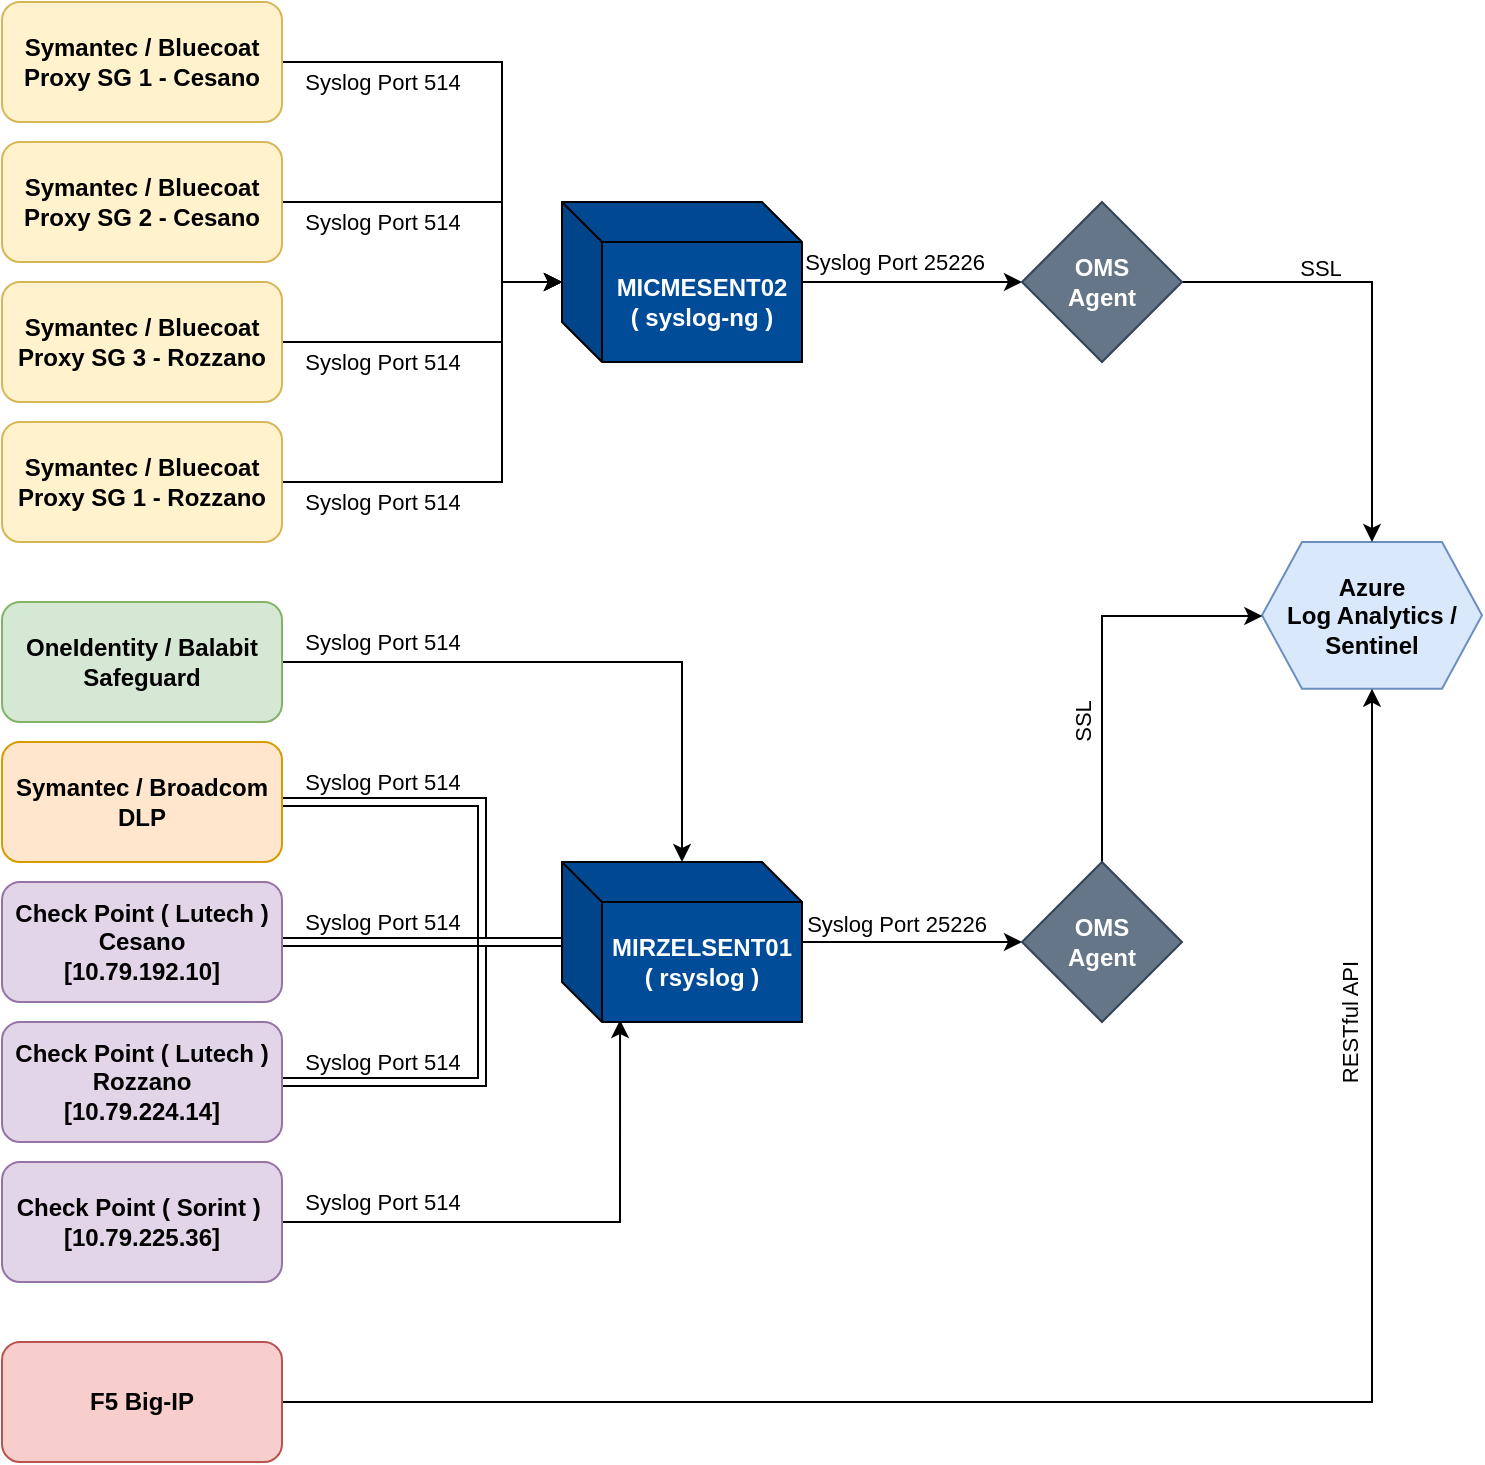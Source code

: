 <mxfile version="20.5.3" type="github">
  <diagram id="C5RBs43oDa-KdzZeNtuy" name="Page-1">
    <mxGraphModel dx="1534" dy="860" grid="1" gridSize="10" guides="1" tooltips="1" connect="1" arrows="1" fold="1" page="1" pageScale="1" pageWidth="827" pageHeight="1169" math="0" shadow="0">
      <root>
        <mxCell id="WIyWlLk6GJQsqaUBKTNV-0" />
        <mxCell id="WIyWlLk6GJQsqaUBKTNV-1" parent="WIyWlLk6GJQsqaUBKTNV-0" />
        <mxCell id="_KTPVVqBxTzUOCGwY2Wl-18" value="" style="edgeStyle=orthogonalEdgeStyle;rounded=0;orthogonalLoop=1;jettySize=auto;html=1;fontColor=#FFFFFF;" edge="1" parent="WIyWlLk6GJQsqaUBKTNV-1" source="_KTPVVqBxTzUOCGwY2Wl-0" target="_KTPVVqBxTzUOCGwY2Wl-15">
          <mxGeometry relative="1" as="geometry">
            <Array as="points">
              <mxPoint x="290" y="70" />
              <mxPoint x="290" y="180" />
            </Array>
          </mxGeometry>
        </mxCell>
        <mxCell id="_KTPVVqBxTzUOCGwY2Wl-0" value="Symantec / Bluecoat Proxy SG 1 - Cesano" style="rounded=1;whiteSpace=wrap;html=1;fontSize=12;glass=0;strokeWidth=1;shadow=0;fillColor=#fff2cc;fontStyle=1;strokeColor=#d6b656;" vertex="1" parent="WIyWlLk6GJQsqaUBKTNV-1">
          <mxGeometry x="40" y="40" width="140" height="60" as="geometry" />
        </mxCell>
        <mxCell id="_KTPVVqBxTzUOCGwY2Wl-19" value="" style="edgeStyle=orthogonalEdgeStyle;rounded=0;orthogonalLoop=1;jettySize=auto;html=1;fontColor=#FFFFFF;" edge="1" parent="WIyWlLk6GJQsqaUBKTNV-1" source="_KTPVVqBxTzUOCGwY2Wl-2" target="_KTPVVqBxTzUOCGwY2Wl-15">
          <mxGeometry relative="1" as="geometry">
            <Array as="points">
              <mxPoint x="290" y="140" />
              <mxPoint x="290" y="180" />
            </Array>
          </mxGeometry>
        </mxCell>
        <mxCell id="_KTPVVqBxTzUOCGwY2Wl-2" value="Symantec / Bluecoat Proxy SG 2 - Cesano" style="rounded=1;whiteSpace=wrap;html=1;fontSize=12;glass=0;strokeWidth=1;shadow=0;fillColor=#fff2cc;fontStyle=1;strokeColor=#d6b656;" vertex="1" parent="WIyWlLk6GJQsqaUBKTNV-1">
          <mxGeometry x="40" y="110" width="140" height="60" as="geometry" />
        </mxCell>
        <mxCell id="_KTPVVqBxTzUOCGwY2Wl-28" value="" style="edgeStyle=orthogonalEdgeStyle;rounded=0;orthogonalLoop=1;jettySize=auto;html=1;fontColor=#FFFFFF;" edge="1" parent="WIyWlLk6GJQsqaUBKTNV-1" source="_KTPVVqBxTzUOCGwY2Wl-3" target="_KTPVVqBxTzUOCGwY2Wl-15">
          <mxGeometry relative="1" as="geometry">
            <mxPoint x="260" y="580" as="targetPoint" />
            <Array as="points">
              <mxPoint x="290" y="210" />
              <mxPoint x="290" y="180" />
            </Array>
          </mxGeometry>
        </mxCell>
        <mxCell id="_KTPVVqBxTzUOCGwY2Wl-3" value="Symantec / Bluecoat Proxy SG 3 - Rozzano" style="rounded=1;whiteSpace=wrap;html=1;fontSize=12;glass=0;strokeWidth=1;shadow=0;fillColor=#fff2cc;fontStyle=1;strokeColor=#d6b656;" vertex="1" parent="WIyWlLk6GJQsqaUBKTNV-1">
          <mxGeometry x="40" y="180" width="140" height="60" as="geometry" />
        </mxCell>
        <mxCell id="_KTPVVqBxTzUOCGwY2Wl-30" value="" style="edgeStyle=orthogonalEdgeStyle;rounded=0;orthogonalLoop=1;jettySize=auto;html=1;fontColor=#FFFFFF;" edge="1" parent="WIyWlLk6GJQsqaUBKTNV-1" source="_KTPVVqBxTzUOCGwY2Wl-4" target="_KTPVVqBxTzUOCGwY2Wl-15">
          <mxGeometry relative="1" as="geometry">
            <mxPoint x="260" y="650" as="targetPoint" />
            <Array as="points">
              <mxPoint x="290" y="280" />
              <mxPoint x="290" y="180" />
            </Array>
          </mxGeometry>
        </mxCell>
        <mxCell id="_KTPVVqBxTzUOCGwY2Wl-4" value="Symantec / Bluecoat Proxy SG 1 - Rozzano" style="rounded=1;whiteSpace=wrap;html=1;fontSize=12;glass=0;strokeWidth=1;shadow=0;fillColor=#fff2cc;fontStyle=1;strokeColor=#d6b656;" vertex="1" parent="WIyWlLk6GJQsqaUBKTNV-1">
          <mxGeometry x="40" y="250" width="140" height="60" as="geometry" />
        </mxCell>
        <mxCell id="_KTPVVqBxTzUOCGwY2Wl-52" value="" style="edgeStyle=orthogonalEdgeStyle;shape=link;rounded=0;orthogonalLoop=1;jettySize=auto;html=1;fontColor=#000000;" edge="1" parent="WIyWlLk6GJQsqaUBKTNV-1" source="_KTPVVqBxTzUOCGwY2Wl-8" target="_KTPVVqBxTzUOCGwY2Wl-14">
          <mxGeometry relative="1" as="geometry">
            <mxPoint x="260" y="580" as="targetPoint" />
            <Array as="points">
              <mxPoint x="280" y="580" />
              <mxPoint x="280" y="510" />
            </Array>
          </mxGeometry>
        </mxCell>
        <mxCell id="_KTPVVqBxTzUOCGwY2Wl-8" value="Check Point ( Lutech ) Rozzano&lt;br&gt;[10.79.224.14]" style="rounded=1;whiteSpace=wrap;html=1;fontSize=12;glass=0;strokeWidth=1;shadow=0;fillColor=#e1d5e7;fontStyle=1;strokeColor=#9673a6;" vertex="1" parent="WIyWlLk6GJQsqaUBKTNV-1">
          <mxGeometry x="40" y="550" width="140" height="60" as="geometry" />
        </mxCell>
        <mxCell id="_KTPVVqBxTzUOCGwY2Wl-50" value="" style="edgeStyle=orthogonalEdgeStyle;shape=link;rounded=0;orthogonalLoop=1;jettySize=auto;html=1;fontColor=#000000;" edge="1" parent="WIyWlLk6GJQsqaUBKTNV-1" source="_KTPVVqBxTzUOCGwY2Wl-12" target="_KTPVVqBxTzUOCGwY2Wl-14">
          <mxGeometry relative="1" as="geometry">
            <mxPoint x="270" y="510" as="targetPoint" />
          </mxGeometry>
        </mxCell>
        <mxCell id="_KTPVVqBxTzUOCGwY2Wl-12" value="Check Point ( Lutech ) Cesano&lt;br&gt;[10.79.192.10]" style="rounded=1;whiteSpace=wrap;html=1;fontSize=12;glass=0;strokeWidth=1;shadow=0;fillColor=#e1d5e7;fontStyle=1;strokeColor=#9673a6;" vertex="1" parent="WIyWlLk6GJQsqaUBKTNV-1">
          <mxGeometry x="40" y="480" width="140" height="60" as="geometry" />
        </mxCell>
        <mxCell id="_KTPVVqBxTzUOCGwY2Wl-26" value="" style="edgeStyle=orthogonalEdgeStyle;rounded=0;orthogonalLoop=1;jettySize=auto;html=1;fontColor=#FFFFFF;entryX=0.242;entryY=0.988;entryDx=0;entryDy=0;entryPerimeter=0;" edge="1" parent="WIyWlLk6GJQsqaUBKTNV-1" source="_KTPVVqBxTzUOCGwY2Wl-13" target="_KTPVVqBxTzUOCGwY2Wl-14">
          <mxGeometry relative="1" as="geometry" />
        </mxCell>
        <mxCell id="_KTPVVqBxTzUOCGwY2Wl-13" value="Check Point ( Sorint )&amp;nbsp;&lt;br&gt;[10.79.225.36]" style="rounded=1;whiteSpace=wrap;html=1;fontSize=12;glass=0;strokeWidth=1;shadow=0;fillColor=#e1d5e7;fontStyle=1;strokeColor=#9673a6;" vertex="1" parent="WIyWlLk6GJQsqaUBKTNV-1">
          <mxGeometry x="40" y="620" width="140" height="60" as="geometry" />
        </mxCell>
        <mxCell id="_KTPVVqBxTzUOCGwY2Wl-33" value="" style="edgeStyle=orthogonalEdgeStyle;rounded=0;orthogonalLoop=1;jettySize=auto;html=1;fontColor=#FFFFFF;" edge="1" parent="WIyWlLk6GJQsqaUBKTNV-1" source="_KTPVVqBxTzUOCGwY2Wl-14" target="_KTPVVqBxTzUOCGwY2Wl-57">
          <mxGeometry relative="1" as="geometry">
            <mxPoint x="500" y="510" as="targetPoint" />
          </mxGeometry>
        </mxCell>
        <mxCell id="_KTPVVqBxTzUOCGwY2Wl-14" value="MIRZELSENT01&lt;br&gt;( rsyslog )" style="shape=cube;whiteSpace=wrap;html=1;boundedLbl=1;backgroundOutline=1;darkOpacity=0.05;darkOpacity2=0.1;fontColor=#FFFFFF;fillColor=#004C99;fontStyle=1" vertex="1" parent="WIyWlLk6GJQsqaUBKTNV-1">
          <mxGeometry x="320" y="470" width="120" height="80" as="geometry" />
        </mxCell>
        <mxCell id="_KTPVVqBxTzUOCGwY2Wl-34" style="edgeStyle=orthogonalEdgeStyle;rounded=0;orthogonalLoop=1;jettySize=auto;html=1;fontColor=#FFFFFF;" edge="1" parent="WIyWlLk6GJQsqaUBKTNV-1" source="_KTPVVqBxTzUOCGwY2Wl-15" target="_KTPVVqBxTzUOCGwY2Wl-56">
          <mxGeometry relative="1" as="geometry">
            <mxPoint x="490" y="180" as="targetPoint" />
          </mxGeometry>
        </mxCell>
        <mxCell id="_KTPVVqBxTzUOCGwY2Wl-15" value="MICMESENT02&lt;br&gt;( syslog-ng )" style="shape=cube;whiteSpace=wrap;html=1;boundedLbl=1;backgroundOutline=1;darkOpacity=0.05;darkOpacity2=0.1;fontColor=#FFFFFF;fillColor=#004C99;fontStyle=1" vertex="1" parent="WIyWlLk6GJQsqaUBKTNV-1">
          <mxGeometry x="320" y="140" width="120" height="80" as="geometry" />
        </mxCell>
        <mxCell id="_KTPVVqBxTzUOCGwY2Wl-23" value="" style="edgeStyle=orthogonalEdgeStyle;rounded=0;orthogonalLoop=1;jettySize=auto;html=1;fontColor=#FFFFFF;shape=link;" edge="1" parent="WIyWlLk6GJQsqaUBKTNV-1" source="_KTPVVqBxTzUOCGwY2Wl-16" target="_KTPVVqBxTzUOCGwY2Wl-14">
          <mxGeometry relative="1" as="geometry">
            <mxPoint x="260" y="300" as="targetPoint" />
            <Array as="points">
              <mxPoint x="280" y="440" />
              <mxPoint x="280" y="510" />
            </Array>
          </mxGeometry>
        </mxCell>
        <mxCell id="_KTPVVqBxTzUOCGwY2Wl-16" value="Symantec / Broadcom DLP" style="rounded=1;whiteSpace=wrap;html=1;fontSize=12;glass=0;strokeWidth=1;shadow=0;fillColor=#ffe6cc;fontStyle=1;strokeColor=#d79b00;" vertex="1" parent="WIyWlLk6GJQsqaUBKTNV-1">
          <mxGeometry x="40" y="410" width="140" height="60" as="geometry" />
        </mxCell>
        <mxCell id="_KTPVVqBxTzUOCGwY2Wl-21" value="" style="edgeStyle=orthogonalEdgeStyle;rounded=0;orthogonalLoop=1;jettySize=auto;html=1;fontColor=#FFFFFF;" edge="1" parent="WIyWlLk6GJQsqaUBKTNV-1" source="_KTPVVqBxTzUOCGwY2Wl-17" target="_KTPVVqBxTzUOCGwY2Wl-14">
          <mxGeometry relative="1" as="geometry">
            <mxPoint x="260" y="230" as="targetPoint" />
          </mxGeometry>
        </mxCell>
        <mxCell id="_KTPVVqBxTzUOCGwY2Wl-17" value="OneIdentity / Balabit Safeguard" style="rounded=1;whiteSpace=wrap;html=1;fontSize=12;glass=0;strokeWidth=1;shadow=0;fillColor=#d5e8d4;fontStyle=1;strokeColor=#82b366;" vertex="1" parent="WIyWlLk6GJQsqaUBKTNV-1">
          <mxGeometry x="40" y="340" width="140" height="60" as="geometry" />
        </mxCell>
        <mxCell id="_KTPVVqBxTzUOCGwY2Wl-31" value="Azure&lt;br&gt;Log Analytics / Sentinel" style="shape=hexagon;perimeter=hexagonPerimeter2;whiteSpace=wrap;html=1;fixedSize=1;fillColor=#dae8fc;strokeColor=#6c8ebf;fontStyle=1" vertex="1" parent="WIyWlLk6GJQsqaUBKTNV-1">
          <mxGeometry x="670" y="310.0" width="110" height="73.33" as="geometry" />
        </mxCell>
        <mxCell id="_KTPVVqBxTzUOCGwY2Wl-36" style="edgeStyle=orthogonalEdgeStyle;rounded=0;orthogonalLoop=1;jettySize=auto;html=1;fontColor=#FFFFFF;" edge="1" parent="WIyWlLk6GJQsqaUBKTNV-1" source="_KTPVVqBxTzUOCGwY2Wl-35" target="_KTPVVqBxTzUOCGwY2Wl-31">
          <mxGeometry relative="1" as="geometry" />
        </mxCell>
        <mxCell id="_KTPVVqBxTzUOCGwY2Wl-37" value="&lt;font color=&quot;#000000&quot;&gt;RESTful API&lt;/font&gt;" style="edgeLabel;html=1;align=center;verticalAlign=middle;resizable=0;points=[];fontColor=#FFFFFF;rotation=-90;labelBackgroundColor=none;" vertex="1" connectable="0" parent="_KTPVVqBxTzUOCGwY2Wl-36">
          <mxGeometry x="0.314" y="3" relative="1" as="geometry">
            <mxPoint x="-8" y="-142" as="offset" />
          </mxGeometry>
        </mxCell>
        <mxCell id="_KTPVVqBxTzUOCGwY2Wl-35" value="F5 Big-IP" style="rounded=1;whiteSpace=wrap;html=1;fontSize=12;glass=0;strokeWidth=1;shadow=0;fillColor=#f8cecc;fontStyle=1;strokeColor=#b85450;" vertex="1" parent="WIyWlLk6GJQsqaUBKTNV-1">
          <mxGeometry x="40" y="710" width="140" height="60" as="geometry" />
        </mxCell>
        <mxCell id="_KTPVVqBxTzUOCGwY2Wl-38" value="&lt;font color=&quot;#000000&quot;&gt;Syslog Port 514&lt;/font&gt;" style="edgeLabel;html=1;align=center;verticalAlign=middle;resizable=0;points=[];fontColor=#FFFFFF;rotation=0;labelBackgroundColor=none;" vertex="1" connectable="0" parent="WIyWlLk6GJQsqaUBKTNV-1">
          <mxGeometry x="230" y="640" as="geometry" />
        </mxCell>
        <mxCell id="_KTPVVqBxTzUOCGwY2Wl-41" value="&lt;font color=&quot;#000000&quot;&gt;Syslog Port 514&lt;/font&gt;" style="edgeLabel;html=1;align=center;verticalAlign=middle;resizable=0;points=[];fontColor=#FFFFFF;rotation=0;labelBackgroundColor=none;" vertex="1" connectable="0" parent="WIyWlLk6GJQsqaUBKTNV-1">
          <mxGeometry x="230" y="290" as="geometry" />
        </mxCell>
        <mxCell id="_KTPVVqBxTzUOCGwY2Wl-42" value="&lt;font color=&quot;#000000&quot;&gt;Syslog Port 514&lt;/font&gt;" style="edgeLabel;html=1;align=center;verticalAlign=middle;resizable=0;points=[];fontColor=#FFFFFF;rotation=0;labelBackgroundColor=none;" vertex="1" connectable="0" parent="WIyWlLk6GJQsqaUBKTNV-1">
          <mxGeometry x="230" y="220" as="geometry" />
        </mxCell>
        <mxCell id="_KTPVVqBxTzUOCGwY2Wl-43" value="&lt;font color=&quot;#000000&quot;&gt;Syslog Port 514&lt;/font&gt;" style="edgeLabel;html=1;align=center;verticalAlign=middle;resizable=0;points=[];fontColor=#FFFFFF;rotation=0;labelBackgroundColor=none;" vertex="1" connectable="0" parent="WIyWlLk6GJQsqaUBKTNV-1">
          <mxGeometry x="230" y="80" as="geometry" />
        </mxCell>
        <mxCell id="_KTPVVqBxTzUOCGwY2Wl-44" value="&lt;font color=&quot;#000000&quot;&gt;Syslog Port 514&lt;/font&gt;" style="edgeLabel;html=1;align=center;verticalAlign=middle;resizable=0;points=[];fontColor=#FFFFFF;rotation=0;labelBackgroundColor=none;" vertex="1" connectable="0" parent="WIyWlLk6GJQsqaUBKTNV-1">
          <mxGeometry x="230" y="150" as="geometry" />
        </mxCell>
        <mxCell id="_KTPVVqBxTzUOCGwY2Wl-47" value="&lt;font color=&quot;#000000&quot;&gt;Syslog Port 514&lt;/font&gt;" style="edgeLabel;html=1;align=center;verticalAlign=middle;resizable=0;points=[];fontColor=#FFFFFF;rotation=0;labelBackgroundColor=none;" vertex="1" connectable="0" parent="WIyWlLk6GJQsqaUBKTNV-1">
          <mxGeometry x="230" y="360" as="geometry" />
        </mxCell>
        <mxCell id="_KTPVVqBxTzUOCGwY2Wl-48" value="&lt;font color=&quot;#000000&quot;&gt;Syslog Port 514&lt;/font&gt;" style="edgeLabel;html=1;align=center;verticalAlign=middle;resizable=0;points=[];fontColor=#FFFFFF;rotation=0;labelBackgroundColor=none;" vertex="1" connectable="0" parent="WIyWlLk6GJQsqaUBKTNV-1">
          <mxGeometry x="230" y="430" as="geometry" />
        </mxCell>
        <mxCell id="_KTPVVqBxTzUOCGwY2Wl-53" value="&lt;font color=&quot;#000000&quot;&gt;Syslog Port 514&lt;/font&gt;" style="edgeLabel;html=1;align=center;verticalAlign=middle;resizable=0;points=[];fontColor=#FFFFFF;rotation=0;labelBackgroundColor=none;" vertex="1" connectable="0" parent="WIyWlLk6GJQsqaUBKTNV-1">
          <mxGeometry x="230" y="570" as="geometry" />
        </mxCell>
        <mxCell id="_KTPVVqBxTzUOCGwY2Wl-54" value="&lt;font color=&quot;#000000&quot;&gt;Syslog Port 514&lt;/font&gt;" style="edgeLabel;html=1;align=center;verticalAlign=middle;resizable=0;points=[];fontColor=#FFFFFF;rotation=0;labelBackgroundColor=none;" vertex="1" connectable="0" parent="WIyWlLk6GJQsqaUBKTNV-1">
          <mxGeometry x="230" y="500" as="geometry" />
        </mxCell>
        <mxCell id="_KTPVVqBxTzUOCGwY2Wl-64" style="edgeStyle=orthogonalEdgeStyle;rounded=0;orthogonalLoop=1;jettySize=auto;html=1;fontColor=#FFFFFF;" edge="1" parent="WIyWlLk6GJQsqaUBKTNV-1" source="_KTPVVqBxTzUOCGwY2Wl-56" target="_KTPVVqBxTzUOCGwY2Wl-31">
          <mxGeometry relative="1" as="geometry" />
        </mxCell>
        <mxCell id="_KTPVVqBxTzUOCGwY2Wl-56" value="&lt;b&gt;&lt;font color=&quot;#ffffff&quot;&gt;OMS&lt;br&gt;Agent&lt;/font&gt;&lt;/b&gt;" style="rhombus;whiteSpace=wrap;html=1;labelBackgroundColor=none;fontColor=#ffffff;fillColor=#647687;strokeColor=#314354;" vertex="1" parent="WIyWlLk6GJQsqaUBKTNV-1">
          <mxGeometry x="550" y="140" width="80" height="80" as="geometry" />
        </mxCell>
        <mxCell id="_KTPVVqBxTzUOCGwY2Wl-63" style="edgeStyle=orthogonalEdgeStyle;rounded=0;orthogonalLoop=1;jettySize=auto;html=1;fontColor=#FFFFFF;" edge="1" parent="WIyWlLk6GJQsqaUBKTNV-1" source="_KTPVVqBxTzUOCGwY2Wl-57" target="_KTPVVqBxTzUOCGwY2Wl-31">
          <mxGeometry relative="1" as="geometry">
            <Array as="points">
              <mxPoint x="590" y="347" />
            </Array>
          </mxGeometry>
        </mxCell>
        <mxCell id="_KTPVVqBxTzUOCGwY2Wl-57" value="&lt;b&gt;&lt;font color=&quot;#ffffff&quot;&gt;OMS&lt;br&gt;Agent&lt;/font&gt;&lt;/b&gt;" style="rhombus;whiteSpace=wrap;html=1;labelBackgroundColor=none;fontColor=#ffffff;fillColor=#647687;strokeColor=#314354;" vertex="1" parent="WIyWlLk6GJQsqaUBKTNV-1">
          <mxGeometry x="550" y="470" width="80" height="80" as="geometry" />
        </mxCell>
        <mxCell id="_KTPVVqBxTzUOCGwY2Wl-59" value="&lt;font color=&quot;#000000&quot;&gt;Syslog Port 25226&lt;/font&gt;" style="edgeLabel;html=1;align=center;verticalAlign=middle;resizable=0;points=[];fontColor=#FFFFFF;rotation=0;labelBackgroundColor=none;" vertex="1" connectable="0" parent="WIyWlLk6GJQsqaUBKTNV-1">
          <mxGeometry x="456" y="500" as="geometry">
            <mxPoint x="31" y="1" as="offset" />
          </mxGeometry>
        </mxCell>
        <mxCell id="_KTPVVqBxTzUOCGwY2Wl-60" value="&lt;font color=&quot;#000000&quot;&gt;Syslog Port 25226&lt;/font&gt;" style="edgeLabel;html=1;align=center;verticalAlign=middle;resizable=0;points=[];fontColor=#FFFFFF;rotation=0;labelBackgroundColor=none;" vertex="1" connectable="0" parent="WIyWlLk6GJQsqaUBKTNV-1">
          <mxGeometry x="486" y="170" as="geometry" />
        </mxCell>
        <mxCell id="_KTPVVqBxTzUOCGwY2Wl-66" value="&lt;font color=&quot;#000000&quot;&gt;SSL&lt;br&gt;&lt;/font&gt;" style="edgeLabel;html=1;align=center;verticalAlign=middle;resizable=0;points=[];fontColor=#FFFFFF;rotation=-90;labelBackgroundColor=none;" vertex="1" connectable="0" parent="WIyWlLk6GJQsqaUBKTNV-1">
          <mxGeometry x="580" y="400" as="geometry" />
        </mxCell>
        <mxCell id="_KTPVVqBxTzUOCGwY2Wl-68" value="&lt;font color=&quot;#000000&quot;&gt;SSL&lt;br&gt;&lt;/font&gt;" style="edgeLabel;html=1;align=center;verticalAlign=middle;resizable=0;points=[];fontColor=#FFFFFF;rotation=0;labelBackgroundColor=none;" vertex="1" connectable="0" parent="WIyWlLk6GJQsqaUBKTNV-1">
          <mxGeometry x="700" y="170" as="geometry">
            <mxPoint x="-1" y="3" as="offset" />
          </mxGeometry>
        </mxCell>
      </root>
    </mxGraphModel>
  </diagram>
</mxfile>
